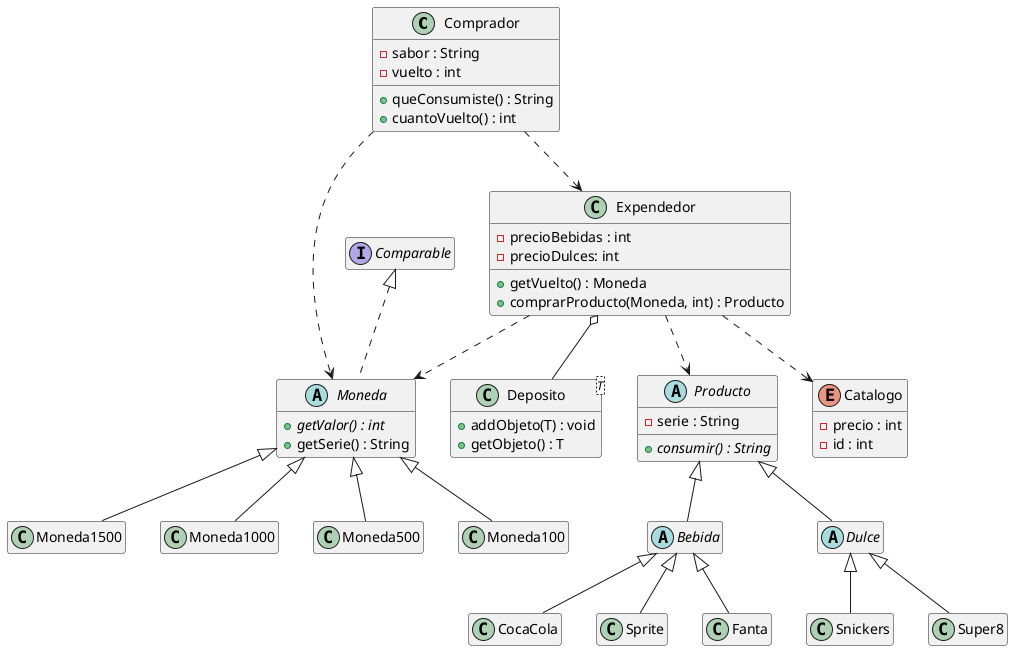 @startuml UML_Imagen
hide empty methods
hide empty fields

class Comprador {
  {field} - sabor : String
  {field} - vuelto : int
  {method} + queConsumiste() : String
  {method} + cuantoVuelto() : int
}
class Expendedor {
  {field} - precioBebidas : int
  {field} - precioDulces: int
  {method} + getVuelto() : Moneda
  {method} + comprarProducto(Moneda, int) : Producto
}
class Deposito<T> {
    {method} + addObjeto(T) : void 
    {method} + getObjeto() : T
}
abstract Moneda implements Comparable {
  {method} {abstract} + getValor() : int
  {method} + getSerie() : String
}
abstract Producto {
    {field} - serie : String
    {method} {abstract} + consumir() : String
}
abstract Bebida {
}
abstract Dulce {
}
enum Catalogo {
    {field} - precio : int
    {field} - id : int
}

class Moneda1500
class Moneda1000
class Moneda500
class Moneda100

class CocaCola
class Sprite
class Fanta

class Snickers
class Super8

' Dependencias
Comprador ..> Expendedor
Comprador ..> Moneda
Expendedor ..> Producto
Expendedor ..> Moneda
Expendedor ..> Catalogo

' Asociaciones
Expendedor o-- Deposito

' Herencias Producto
Producto <|-- Bebida
Producto <|-- Dulce
Bebida <|-- CocaCola
Bebida <|-- Sprite
Bebida <|-- Fanta 
Dulce <|-- Snickers
Dulce <|-- Super8

' Herencias Moneda
Moneda <|-- Moneda100
Moneda <|-- Moneda500
Moneda <|-- Moneda1000
Moneda <|-- Moneda1500

@enduml
